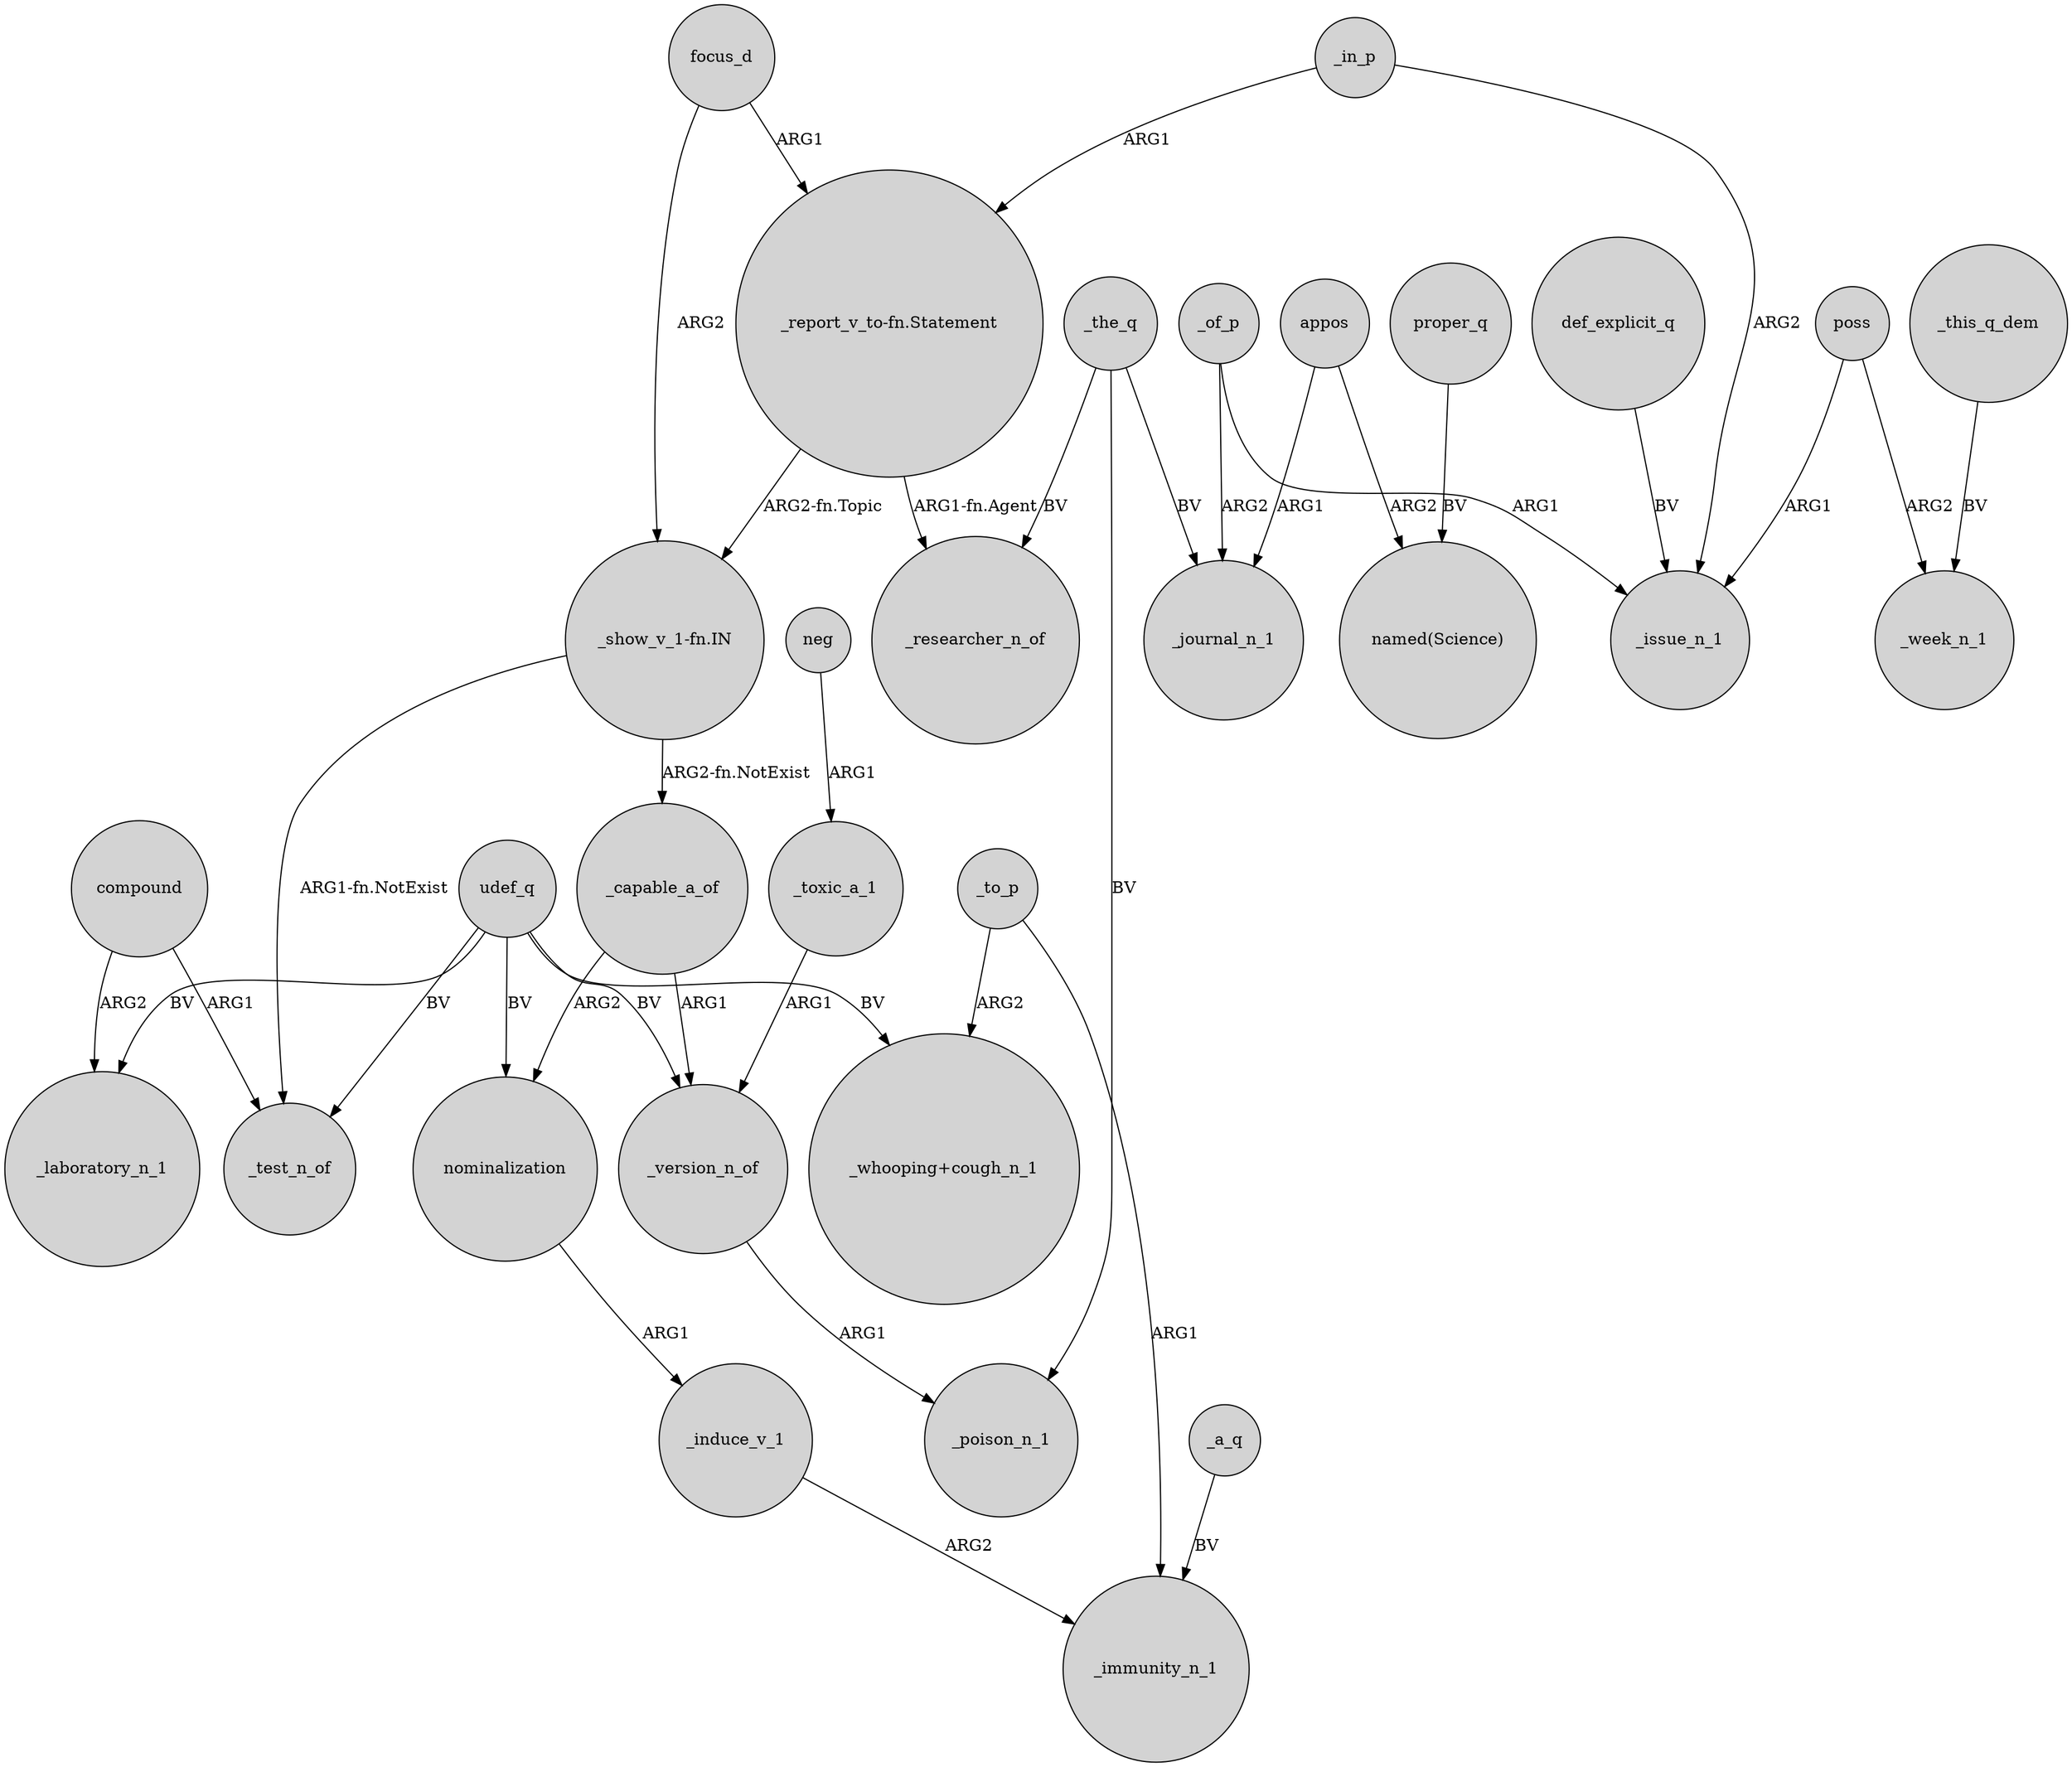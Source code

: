 digraph {
	node [shape=circle style=filled]
	_toxic_a_1 -> _version_n_of [label=ARG1]
	focus_d -> "_report_v_to-fn.Statement" [label=ARG1]
	_the_q -> _journal_n_1 [label=BV]
	def_explicit_q -> _issue_n_1 [label=BV]
	"_report_v_to-fn.Statement" -> _researcher_n_of [label="ARG1-fn.Agent"]
	_capable_a_of -> nominalization [label=ARG2]
	_the_q -> _researcher_n_of [label=BV]
	udef_q -> _laboratory_n_1 [label=BV]
	_version_n_of -> _poison_n_1 [label=ARG1]
	proper_q -> "named(Science)" [label=BV]
	udef_q -> _test_n_of [label=BV]
	_in_p -> _issue_n_1 [label=ARG2]
	_of_p -> _journal_n_1 [label=ARG2]
	appos -> _journal_n_1 [label=ARG1]
	"_report_v_to-fn.Statement" -> "_show_v_1-fn.IN" [label="ARG2-fn.Topic"]
	poss -> _week_n_1 [label=ARG2]
	"_show_v_1-fn.IN" -> _test_n_of [label="ARG1-fn.NotExist"]
	udef_q -> _version_n_of [label=BV]
	nominalization -> _induce_v_1 [label=ARG1]
	_this_q_dem -> _week_n_1 [label=BV]
	_of_p -> _issue_n_1 [label=ARG1]
	appos -> "named(Science)" [label=ARG2]
	"_show_v_1-fn.IN" -> _capable_a_of [label="ARG2-fn.NotExist"]
	neg -> _toxic_a_1 [label=ARG1]
	udef_q -> nominalization [label=BV]
	_to_p -> "_whooping+cough_n_1" [label=ARG2]
	poss -> _issue_n_1 [label=ARG1]
	compound -> _test_n_of [label=ARG1]
	udef_q -> "_whooping+cough_n_1" [label=BV]
	_in_p -> "_report_v_to-fn.Statement" [label=ARG1]
	focus_d -> "_show_v_1-fn.IN" [label=ARG2]
	compound -> _laboratory_n_1 [label=ARG2]
	_to_p -> _immunity_n_1 [label=ARG1]
	_induce_v_1 -> _immunity_n_1 [label=ARG2]
	_a_q -> _immunity_n_1 [label=BV]
	_the_q -> _poison_n_1 [label=BV]
	_capable_a_of -> _version_n_of [label=ARG1]
}
